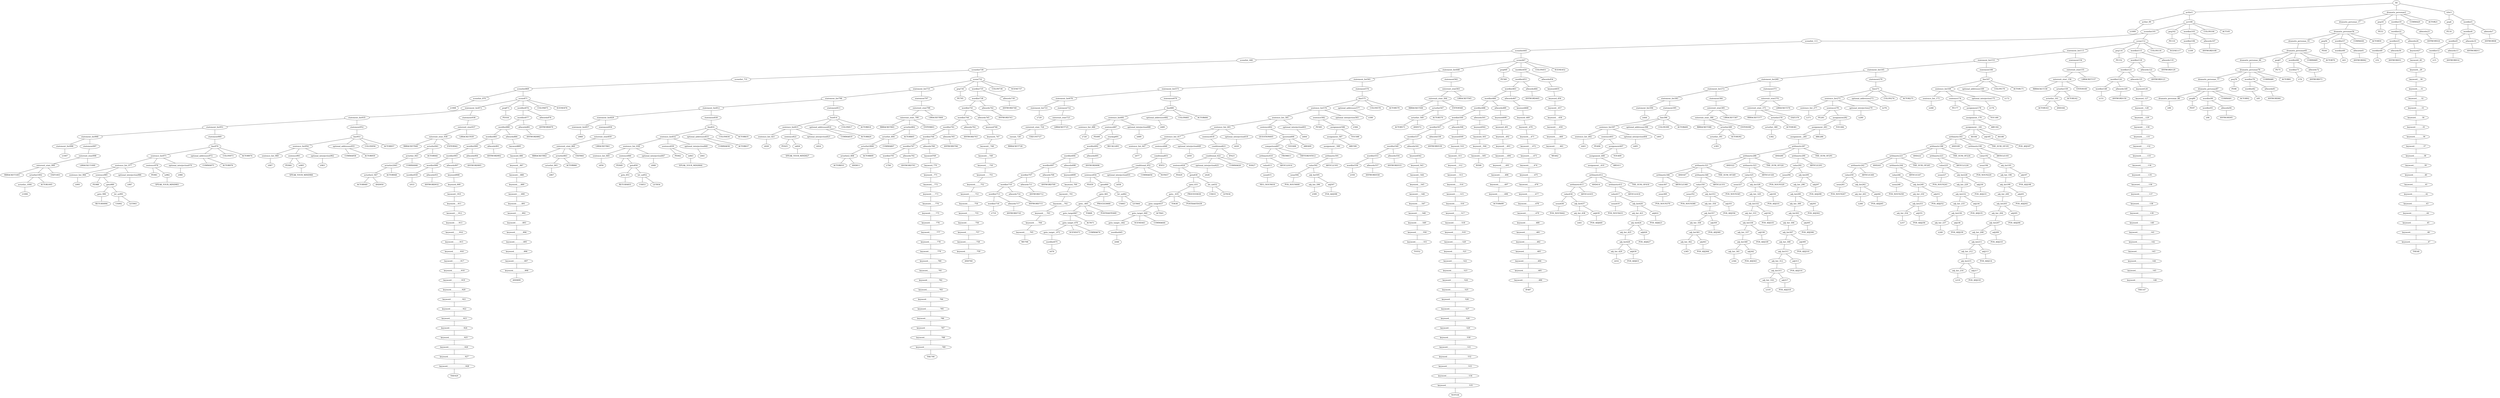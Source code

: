 strict graph {
	S0 -- actlist1
	S0 -- dramatis_personae2
	S0 -- title3

	title3 -- peq4
	title3 -- wordlist5

	wordlist5 -- wordlist6
	wordlist5 -- allwords7

	allwords7 -- ANYWORD8


	wordlist6 -- wordlist9
	wordlist6 -- allwords10

	allwords10 -- ANYWORD11


	wordlist9 -- wordlist12
	wordlist9 -- allwords13

	allwords13 -- ANYWORD14


	wordlist12 -- λ15

	peq4 -- PE16


	dramatis_personae2 -- dramatis_personae_17
	dramatis_personae2 -- peq18
	dramatis_personae2 -- wordlist19
	dramatis_personae2 -- COMMA20
	dramatis_personae2 -- ACTOR21



	wordlist19 -- wordlist22
	wordlist19 -- allwords23

	allwords23 -- ANYWORD24


	wordlist22 -- wordlist25
	wordlist22 -- allwords26

	allwords26 -- keyword27

	keyword27 -- keyword_28

	keyword_28 -- keyword__29

	keyword__29 -- keyword___30

	keyword___30 -- keyword____31

	keyword____31 -- keyword_____32

	keyword_____32 -- keyword______33

	keyword______33 -- keyword_______34

	keyword_______34 -- keyword________35

	keyword________35 -- keyword_________36

	keyword_________36 -- keyword__________37

	keyword__________37 -- keyword___________38

	keyword___________38 -- keyword____________39

	keyword____________39 -- keyword_____________40

	keyword_____________40 -- keyword______________41

	keyword______________41 -- keyword_______________42

	keyword_______________42 -- keyword________________43

	keyword________________43 -- keyword_________________44

	keyword_________________44 -- keyword__________________45

	keyword__________________45 -- keyword___________________46

	keyword___________________46 -- keyword____________________47

	keyword____________________47 -- THE48


	wordlist25 -- wordlist49
	wordlist25 -- allwords50

	allwords50 -- ANYWORD51


	wordlist49 -- λ52

	peq18 -- PE53


	dramatis_personae_17 -- dramatis_personae54

	dramatis_personae54 -- dramatis_personae_55
	dramatis_personae54 -- peq56
	dramatis_personae54 -- wordlist57
	dramatis_personae54 -- COMMA58
	dramatis_personae54 -- ACTOR59



	wordlist57 -- wordlist60
	wordlist57 -- allwords61

	allwords61 -- ANYWORD62


	wordlist60 -- λ63

	peq56 -- PE64


	dramatis_personae_55 -- dramatis_personae65

	dramatis_personae65 -- dramatis_personae_66
	dramatis_personae65 -- peq67
	dramatis_personae65 -- wordlist68
	dramatis_personae65 -- COMMA69
	dramatis_personae65 -- ACTOR70



	wordlist68 -- wordlist71
	wordlist68 -- allwords72

	allwords72 -- ANYWORD73


	wordlist71 -- λ74

	peq67 -- PE75


	dramatis_personae_66 -- dramatis_personae76

	dramatis_personae76 -- dramatis_personae_77
	dramatis_personae76 -- peq78
	dramatis_personae76 -- wordlist79
	dramatis_personae76 -- COMMA80
	dramatis_personae76 -- ACTOR81



	wordlist79 -- wordlist82
	wordlist79 -- allwords83

	allwords83 -- ANYWORD84


	wordlist82 -- λ85

	peq78 -- PE86


	dramatis_personae_77 -- dramatis_personae87

	dramatis_personae87 -- dramatis_personae_88
	dramatis_personae87 -- peq89
	dramatis_personae87 -- wordlist90
	dramatis_personae87 -- COMMA91
	dramatis_personae87 -- ACTOR92



	wordlist90 -- wordlist93
	wordlist90 -- allwords94

	allwords94 -- ANYWORD95


	wordlist93 -- λ96

	peq89 -- PE97


	dramatis_personae_88 -- λ98

	actlist1 -- actlist_99
	actlist1 -- act100

	act100 -- scenelist101
	act100 -- peq102
	act100 -- wordlist103
	act100 -- COLON104
	act100 -- ACT105



	wordlist103 -- wordlist106
	wordlist103 -- allwords107

	allwords107 -- ANYWORD108


	wordlist106 -- λ109

	peq102 -- PE110


	scenelist101 -- scenelist_111
	scenelist101 -- scene112

	scene112 -- statement_list113
	scene112 -- peq114
	scene112 -- wordlist115
	scene112 -- COLON116
	scene112 -- SCENE117



	wordlist115 -- wordlist118
	wordlist115 -- allwords119

	allwords119 -- ANYWORD120


	wordlist118 -- wordlist121
	wordlist118 -- allwords122

	allwords122 -- ANYWORD123


	wordlist121 -- wordlist124
	wordlist121 -- allwords125

	allwords125 -- keyword126

	keyword126 -- keyword_127

	keyword_127 -- keyword__128

	keyword__128 -- keyword___129

	keyword___129 -- keyword____130

	keyword____130 -- keyword_____131

	keyword_____131 -- keyword______132

	keyword______132 -- keyword_______133

	keyword_______133 -- keyword________134

	keyword________134 -- keyword_________135

	keyword_________135 -- keyword__________136

	keyword__________136 -- keyword___________137

	keyword___________137 -- keyword____________138

	keyword____________138 -- keyword_____________139

	keyword_____________139 -- keyword______________140

	keyword______________140 -- keyword_______________141

	keyword_______________141 -- keyword________________142

	keyword________________142 -- keyword_________________143

	keyword_________________143 -- keyword__________________144

	keyword__________________144 -- keyword___________________145

	keyword___________________145 -- keyword____________________146

	keyword____________________146 -- THE147


	wordlist124 -- wordlist148
	wordlist124 -- allwords149

	allwords149 -- ANYWORD150


	wordlist148 -- λ151

	peq114 -- PE152


	statement_list113 -- statement_list153
	statement_list113 -- statement154

	statement154 -- enterexit_stmt155

	enterexit_stmt155 -- enterexit_stmt_156
	enterexit_stmt155 -- LBRACKET157


	enterexit_stmt_156 -- RBRACKET158
	enterexit_stmt_156 -- actorlist159
	enterexit_stmt_156 -- ENTER160


	actorlist159 -- actorlist_161
	actorlist159 -- ACTOR162


	actorlist_161 -- ACTOR163
	actorlist_161 -- AND164




	statement_list153 -- statement_list165
	statement_list153 -- statement166

	statement166 -- line167

	line167 -- sentence_list168
	line167 -- optional_addressee169
	line167 -- COLON170
	line167 -- ACTOR171



	optional_addressee169 -- λ172

	sentence_list168 -- sentence_list_173
	sentence_list168 -- sentence174
	sentence_list168 -- optional_interjection175

	optional_interjection175 -- λ176

	sentence174 -- PE177
	sentence174 -- assignment178

	assignment178 -- assignment_179
	assignment178 -- YOU180


	assignment_179 -- assignment__181
	assignment_179 -- ARE182


	assignment__181 -- arithmetic183
	assignment__181 -- AS184
	assignment__181 -- adj185
	assignment__181 -- AS186


	adj185 -- POS_ADJ187



	arithmetic183 -- arithmetic188
	arithmetic183 -- AND189
	arithmetic183 -- arithmetic190
	arithmetic183 -- THE_SUM_OF191


	arithmetic190 -- value192
	arithmetic190 -- ARTICLE193


	value192 -- noun194
	value192 -- adj_list195

	adj_list195 -- adj_list_196
	adj_list195 -- adj197

	adj197 -- POS_ADJ198


	adj_list_196 -- adj_list199

	adj_list199 -- adj_list_200
	adj_list199 -- adj201

	adj201 -- POS_ADJ202


	adj_list_200 -- adj_list203

	adj_list203 -- adj_list_204
	adj_list203 -- adj205

	adj205 -- POS_ADJ206


	adj_list_204 -- adj_list207

	adj_list207 -- adj_list_208
	adj_list207 -- adj209

	adj209 -- POS_ADJ210


	adj_list_208 -- adj_list211

	adj_list211 -- adj_list_212
	adj_list211 -- adj213

	adj213 -- POS_ADJ214


	adj_list_212 -- adj_list215

	adj_list215 -- adj_list_216
	adj_list215 -- adj217

	adj217 -- POS_ADJ218


	adj_list_216 -- λ219

	noun194 -- POS_NOUN220



	arithmetic188 -- arithmetic221
	arithmetic188 -- AND222
	arithmetic188 -- arithmetic223
	arithmetic188 -- THE_SUM_OF224


	arithmetic223 -- value225
	arithmetic223 -- ARTICLE226


	value225 -- noun227
	value225 -- adj_list228

	adj_list228 -- adj_list_229
	adj_list228 -- adj230

	adj230 -- POS_ADJ231


	adj_list_229 -- adj_list232

	adj_list232 -- adj_list_233
	adj_list232 -- adj234

	adj234 -- POS_ADJ235


	adj_list_233 -- adj_list236

	adj_list236 -- adj_list_237
	adj_list236 -- adj238

	adj238 -- POS_ADJ239


	adj_list_237 -- λ240

	noun227 -- POS_NOUN241



	arithmetic221 -- arithmetic242
	arithmetic221 -- AND243
	arithmetic221 -- arithmetic244
	arithmetic221 -- THE_SUM_OF245


	arithmetic244 -- value246
	arithmetic244 -- ARTICLE247


	value246 -- noun248
	value246 -- adj_list249

	adj_list249 -- adj_list_250
	adj_list249 -- adj251

	adj251 -- POS_ADJ252


	adj_list_250 -- adj_list253

	adj_list253 -- adj_list_254
	adj_list253 -- adj255

	adj255 -- POS_ADJ256


	adj_list_254 -- λ257

	noun248 -- POS_NOUN258



	arithmetic242 -- value259
	arithmetic242 -- ARTICLE260


	value259 -- noun261
	value259 -- adj_list262

	adj_list262 -- adj_list_263
	adj_list262 -- adj264

	adj264 -- POS_ADJ265


	adj_list_263 -- λ266

	noun261 -- POS_NOUN267



	sentence_list_173 -- λ268

	statement_list165 -- statement_list269
	statement_list165 -- statement270

	statement270 -- line271

	line271 -- sentence_list272
	line271 -- optional_addressee273
	line271 -- COLON274
	line271 -- ACTOR275



	optional_addressee273 -- λ276

	sentence_list272 -- sentence_list_277
	sentence_list272 -- sentence278
	sentence_list272 -- optional_interjection279

	optional_interjection279 -- λ280

	sentence278 -- PE281
	sentence278 -- assignment282

	assignment282 -- assignment_283
	assignment282 -- YOU284


	assignment_283 -- assignment__285
	assignment_283 -- ARE286


	assignment__285 -- arithmetic287

	arithmetic287 -- arithmetic288
	arithmetic287 -- AND289
	arithmetic287 -- arithmetic290
	arithmetic287 -- THE_SUM_OF291


	arithmetic290 -- value292
	arithmetic290 -- ARTICLE293


	value292 -- noun294
	value292 -- adj_list295

	adj_list295 -- adj_list_296
	adj_list295 -- adj297

	adj297 -- POS_ADJ298


	adj_list_296 -- adj_list299

	adj_list299 -- adj_list_300
	adj_list299 -- adj301

	adj301 -- POS_ADJ302


	adj_list_300 -- adj_list303

	adj_list303 -- adj_list_304
	adj_list303 -- adj305

	adj305 -- POS_ADJ306


	adj_list_304 -- adj_list307

	adj_list307 -- adj_list_308
	adj_list307 -- adj309

	adj309 -- POS_ADJ310


	adj_list_308 -- adj_list311

	adj_list311 -- adj_list_312
	adj_list311 -- adj313

	adj313 -- POS_ADJ314


	adj_list_312 -- adj_list315

	adj_list315 -- adj_list_316
	adj_list315 -- adj317

	adj317 -- POS_ADJ318


	adj_list_316 -- λ319

	noun294 -- POS_NOUN320



	arithmetic288 -- arithmetic321
	arithmetic288 -- AND322
	arithmetic288 -- arithmetic323
	arithmetic288 -- THE_SUM_OF324


	arithmetic323 -- value325
	arithmetic323 -- ARTICLE326


	value325 -- noun327
	value325 -- adj_list328

	adj_list328 -- adj_list_329
	adj_list328 -- adj330

	adj330 -- POS_ADJ331


	adj_list_329 -- adj_list332

	adj_list332 -- adj_list_333
	adj_list332 -- adj334

	adj334 -- POS_ADJ335


	adj_list_333 -- adj_list336

	adj_list336 -- adj_list_337
	adj_list336 -- adj338

	adj338 -- POS_ADJ339


	adj_list_337 -- adj_list340

	adj_list340 -- adj_list_341
	adj_list340 -- adj342

	adj342 -- POS_ADJ343


	adj_list_341 -- λ344

	noun327 -- POS_NOUN345



	arithmetic321 -- arithmetic346
	arithmetic321 -- AND347
	arithmetic321 -- arithmetic348
	arithmetic321 -- THE_SUM_OF349


	arithmetic348 -- value350
	arithmetic348 -- ARTICLE351


	value350 -- noun352
	value350 -- adj_list353

	adj_list353 -- adj_list_354
	adj_list353 -- adj355

	adj355 -- POS_ADJ356


	adj_list_354 -- adj_list357

	adj_list357 -- adj_list_358
	adj_list357 -- adj359

	adj359 -- POS_ADJ360


	adj_list_358 -- adj_list361

	adj_list361 -- adj_list_362
	adj_list361 -- adj363

	adj363 -- POS_ADJ364


	adj_list_362 -- λ365

	noun352 -- POS_NOUN366



	arithmetic346 -- value367
	arithmetic346 -- ARTICLE368


	value367 -- noun369

	noun369 -- POS_NOUN370



	sentence_list_277 -- λ371

	statement_list269 -- statement_list372
	statement_list269 -- statement373

	statement373 -- enterexit_stmt374

	enterexit_stmt374 -- enterexit_stmt_375
	enterexit_stmt374 -- LBRACKET376


	enterexit_stmt_375 -- RBRACKET377
	enterexit_stmt_375 -- actorlist378
	enterexit_stmt_375 -- EXIT379


	actorlist378 -- actorlist_380
	actorlist378 -- ACTOR381


	actorlist_380 -- λ382


	statement_list372 -- statement_list383
	statement_list372 -- statement384

	statement384 -- enterexit_stmt385

	enterexit_stmt385 -- enterexit_stmt_386
	enterexit_stmt385 -- LBRACKET387


	enterexit_stmt_386 -- RBRACKET388
	enterexit_stmt_386 -- actorlist389
	enterexit_stmt_386 -- ENTER390


	actorlist389 -- actorlist_391
	actorlist389 -- ACTOR392


	actorlist_391 -- λ393


	statement_list383 -- statement_list394
	statement_list383 -- statement395

	statement395 -- line396

	line396 -- sentence_list397
	line396 -- optional_addressee398
	line396 -- COLON399
	line396 -- ACTOR400



	optional_addressee398 -- λ401

	sentence_list397 -- sentence_list_402
	sentence_list397 -- sentence403
	sentence_list397 -- optional_interjection404

	optional_interjection404 -- λ405

	sentence403 -- PE406
	sentence403 -- assignment407

	assignment407 -- assignment_408
	assignment407 -- YOU409


	assignment_408 -- assignment__410
	assignment_408 -- ARE411


	assignment__410 -- arithmetic412

	arithmetic412 -- arithmetic413
	arithmetic412 -- AND414
	arithmetic412 -- arithmetic415
	arithmetic412 -- THE_SUM_OF416


	arithmetic415 -- value417
	arithmetic415 -- ARTICLE418


	value417 -- noun419
	value417 -- adj_list420

	adj_list420 -- adj_list_421
	adj_list420 -- adj422

	adj422 -- POS_ADJ423


	adj_list_421 -- adj_list424

	adj_list424 -- adj_list_425
	adj_list424 -- adj426

	adj426 -- POS_ADJ427


	adj_list_425 -- adj_list428

	adj_list428 -- adj_list_429
	adj_list428 -- adj430

	adj430 -- POS_ADJ431


	adj_list_429 -- λ432

	noun419 -- POS_NOUN433



	arithmetic413 -- value434
	arithmetic413 -- ARTICLE435


	value434 -- noun436
	value434 -- adj_list437

	adj_list437 -- adj_list_438
	adj_list437 -- adj439

	adj439 -- POS_ADJ440


	adj_list_438 -- λ441

	noun436 -- POS_NOUN442



	sentence_list_402 -- λ443

	statement_list394 -- λ444

	scenelist_111 -- scenelist445

	scenelist445 -- scenelist_446
	scenelist445 -- scene447

	scene447 -- statement_list448
	scene447 -- peq449
	scene447 -- wordlist450
	scene447 -- COLON451
	scene447 -- SCENE452



	wordlist450 -- wordlist453
	wordlist450 -- allwords454

	allwords454 -- keyword455

	keyword455 -- keyword_456

	keyword_456 -- keyword__457

	keyword__457 -- keyword___458

	keyword___458 -- keyword____459

	keyword____459 -- keyword_____460

	keyword_____460 -- keyword______461

	keyword______461 -- WE462


	wordlist453 -- wordlist463
	wordlist453 -- allwords464

	allwords464 -- ANYWORD465


	wordlist463 -- wordlist466
	wordlist463 -- allwords467

	allwords467 -- keyword468

	keyword468 -- keyword_469

	keyword_469 -- keyword__470

	keyword__470 -- keyword___471

	keyword___471 -- keyword____472

	keyword____472 -- keyword_____473

	keyword_____473 -- keyword______474

	keyword______474 -- keyword_______475

	keyword_______475 -- keyword________476

	keyword________476 -- keyword_________477

	keyword_________477 -- keyword__________478

	keyword__________478 -- keyword___________479

	keyword___________479 -- keyword____________480

	keyword____________480 -- keyword_____________481

	keyword_____________481 -- keyword______________482

	keyword______________482 -- keyword_______________483

	keyword_______________483 -- keyword________________484

	keyword________________484 -- keyword_________________485

	keyword_________________485 -- keyword__________________486

	keyword__________________486 -- IF487


	wordlist466 -- wordlist488
	wordlist466 -- allwords489

	allwords489 -- keyword490

	keyword490 -- keyword_491

	keyword_491 -- keyword__492

	keyword__492 -- keyword___493

	keyword___493 -- keyword____494

	keyword____494 -- keyword_____495

	keyword_____495 -- keyword______496

	keyword______496 -- keyword_______497

	keyword_______497 -- keyword________498

	keyword________498 -- ACTOR499


	wordlist488 -- wordlist500
	wordlist488 -- allwords501

	allwords501 -- keyword502

	keyword502 -- keyword_503

	keyword_503 -- keyword__504

	keyword__504 -- keyword___505

	keyword___505 -- IS506


	wordlist500 -- wordlist507
	wordlist500 -- allwords508

	allwords508 -- keyword509

	keyword509 -- keyword_510

	keyword_510 -- keyword__511

	keyword__511 -- keyword___512

	keyword___512 -- keyword____513

	keyword____513 -- keyword_____514

	keyword_____514 -- keyword______515

	keyword______515 -- keyword_______516

	keyword_______516 -- keyword________517

	keyword________517 -- keyword_________518

	keyword_________518 -- keyword__________519

	keyword__________519 -- keyword___________520

	keyword___________520 -- keyword____________521

	keyword____________521 -- keyword_____________522

	keyword_____________522 -- keyword______________523

	keyword______________523 -- keyword_______________524

	keyword_______________524 -- keyword________________525

	keyword________________525 -- keyword_________________526

	keyword_________________526 -- keyword__________________527

	keyword__________________527 -- keyword___________________528

	keyword___________________528 -- keyword____________________529

	keyword____________________529 -- keyword_____________________530

	keyword_____________________530 -- keyword______________________531

	keyword______________________531 -- keyword_______________________532

	keyword_______________________532 -- keyword________________________533

	keyword________________________533 -- keyword_________________________534

	keyword_________________________534 -- keyword__________________________535

	keyword__________________________535 -- NOT536


	wordlist507 -- wordlist537
	wordlist507 -- allwords538

	allwords538 -- ANYWORD539


	wordlist537 -- wordlist540
	wordlist537 -- allwords541

	allwords541 -- keyword542

	keyword542 -- keyword_543

	keyword_543 -- keyword__544

	keyword__544 -- keyword___545

	keyword___545 -- keyword____546

	keyword____546 -- keyword_____547

	keyword_____547 -- keyword______548

	keyword______548 -- keyword_______549

	keyword_______549 -- keyword________550

	keyword________550 -- keyword_________551

	keyword_________551 -- TO552


	wordlist540 -- wordlist553
	wordlist540 -- allwords554

	allwords554 -- ANYWORD555


	wordlist553 -- wordlist556
	wordlist553 -- allwords557

	allwords557 -- ANYWORD558


	wordlist556 -- λ559

	peq449 -- PE560


	statement_list448 -- statement_list561
	statement_list448 -- statement562

	statement562 -- enterexit_stmt563

	enterexit_stmt563 -- enterexit_stmt_564
	enterexit_stmt563 -- LBRACKET565


	enterexit_stmt_564 -- RBRACKET566
	enterexit_stmt_564 -- actorlist567
	enterexit_stmt_564 -- ENTER568


	actorlist567 -- actorlist_569
	actorlist567 -- ACTOR570


	actorlist_569 -- ACTOR571
	actorlist_569 -- AND572




	statement_list561 -- statement_list573
	statement_list561 -- statement574

	statement574 -- line575

	line575 -- sentence_list576
	line575 -- optional_addressee577
	line575 -- COLON578
	line575 -- ACTOR579



	optional_addressee577 -- λ580

	sentence_list576 -- sentence_list_581
	sentence_list576 -- sentence582
	sentence_list576 -- optional_interjection583

	optional_interjection583 -- λ584

	sentence582 -- PE585
	sentence582 -- assignment586

	assignment586 -- assignment_587
	assignment586 -- YOU588


	assignment_587 -- assignment__589
	assignment_587 -- ARE590


	assignment__589 -- arithmetic591

	arithmetic591 -- value592
	arithmetic591 -- ARTICLE593


	value592 -- noun594
	value592 -- adj_list595

	adj_list595 -- adj_list_596
	adj_list595 -- adj597

	adj597 -- POS_ADJ598


	adj_list_596 -- λ599

	noun594 -- POS_NOUN600



	sentence_list_581 -- sentence_list_601
	sentence_list_581 -- sentence602
	sentence_list_581 -- optional_interjection603

	optional_interjection603 -- λ604

	sentence602 -- QUESTION605
	sentence602 -- question606

	question606 -- comparison607
	question606 -- YOU608
	question606 -- ARE609



	comparison607 -- arithmetic610
	comparison607 -- FROM611
	comparison607 -- DIFFERENT612



	arithmetic610 -- value613
	arithmetic610 -- ARTICLE614


	value613 -- noun615

	noun615 -- NEG_NOUN616



	sentence_list_601 -- sentence_list_617
	sentence_list_601 -- sentence618
	sentence_list_601 -- optional_interjection619

	optional_interjection619 -- λ620

	sentence618 -- conditional621

	conditional621 -- conditional_622
	conditional621 -- IF623


	conditional_622 -- sentence624
	conditional_622 -- optional_interjection625
	conditional_622 -- COMMA626
	conditional_622 -- SO627



	optional_interjection625 -- λ628

	sentence624 -- PE629
	sentence624 -- goto630

	goto630 -- goto_631
	goto630 -- let_us632

	let_us632 -- US633
	let_us632 -- LET634



	goto_631 -- goto__635
	goto_631 -- PROCEED636


	goto__635 -- goto_target637
	goto__635 -- TO638
	goto__635 -- POSTHASTE639



	goto_target637 -- goto_target_640
	goto_target637 -- ACT641


	goto_target_640 -- goto_target__642
	goto_target_640 -- SCENE643
	goto_target_640 -- COMMA644



	goto_target__642 -- wordlist645

	wordlist645 -- λ646


	sentence_list_617 -- sentence_list_647
	sentence_list_617 -- sentence648
	sentence_list_617 -- optional_interjection649

	optional_interjection649 -- λ650

	sentence648 -- conditional651

	conditional651 -- conditional_652
	conditional651 -- IF653


	conditional_652 -- sentence654
	conditional_652 -- optional_interjection655
	conditional_652 -- COMMA656
	conditional_652 -- NOT657



	optional_interjection655 -- λ658

	sentence654 -- PE659
	sentence654 -- goto660

	goto660 -- goto_661
	goto660 -- let_us662

	let_us662 -- US663
	let_us662 -- LET664



	goto_661 -- goto__665
	goto_661 -- PROCEED666


	goto__665 -- goto_target667
	goto__665 -- TO668
	goto__665 -- POSTHASTE669



	goto_target667 -- goto_target_670
	goto_target667 -- ACT671


	goto_target_670 -- goto_target__672
	goto_target_670 -- SCENE673
	goto_target_670 -- COMMA674



	goto_target__672 -- wordlist675

	wordlist675 -- λ676


	sentence_list_647 -- λ677

	statement_list573 -- statement_list678
	statement_list573 -- statement679

	statement679 -- line680

	line680 -- sentence_list681
	line680 -- optional_addressee682
	line680 -- COLON683
	line680 -- ACTOR684



	optional_addressee682 -- λ685

	sentence_list681 -- sentence_list_686
	sentence_list681 -- sentence687
	sentence_list681 -- optional_interjection688

	optional_interjection688 -- λ689

	sentence687 -- PE690
	sentence687 -- stackop691

	stackop691 -- wordlist692
	stackop691 -- RECALL693


	wordlist692 -- wordlist694
	wordlist692 -- allwords695

	allwords695 -- ANYWORD696


	wordlist694 -- wordlist697
	wordlist694 -- allwords698

	allwords698 -- keyword699

	keyword699 -- keyword_700

	keyword_700 -- keyword__701

	keyword__701 -- keyword___702

	keyword___702 -- keyword____703

	keyword____703 -- keyword_____704

	keyword_____704 -- keyword______705

	keyword______705 -- WE706


	wordlist697 -- wordlist707
	wordlist697 -- allwords708

	allwords708 -- ANYWORD709


	wordlist707 -- wordlist710
	wordlist707 -- allwords711

	allwords711 -- ANYWORD712


	wordlist710 -- wordlist713
	wordlist710 -- allwords714

	allwords714 -- ANYWORD715


	wordlist713 -- wordlist716
	wordlist713 -- allwords717

	allwords717 -- ANYWORD718


	wordlist716 -- λ719


	sentence_list_686 -- λ720

	statement_list678 -- statement_list721
	statement_list678 -- statement722

	statement722 -- enterexit_stmt723

	enterexit_stmt723 -- enterexit_stmt_724
	enterexit_stmt723 -- LBRACKET725


	enterexit_stmt_724 -- exeunt_726
	enterexit_stmt_724 -- EXEUNT727


	exeunt_726 -- RBRACKET728


	statement_list721 -- λ729

	scenelist_446 -- scenelist730

	scenelist730 -- scenelist_731
	scenelist730 -- scene732

	scene732 -- statement_list733
	scene732 -- peq734
	scene732 -- wordlist735
	scene732 -- COLON736
	scene732 -- SCENE737



	wordlist735 -- wordlist738
	wordlist735 -- allwords739

	allwords739 -- ANYWORD740


	wordlist738 -- wordlist741
	wordlist738 -- allwords742

	allwords742 -- ANYWORD743


	wordlist741 -- wordlist744
	wordlist741 -- allwords745

	allwords745 -- keyword746

	keyword746 -- keyword_747

	keyword_747 -- keyword__748

	keyword__748 -- keyword___749

	keyword___749 -- keyword____750

	keyword____750 -- keyword_____751

	keyword_____751 -- keyword______752

	keyword______752 -- keyword_______753

	keyword_______753 -- keyword________754

	keyword________754 -- keyword_________755

	keyword_________755 -- keyword__________756

	keyword__________756 -- keyword___________757

	keyword___________757 -- keyword____________758

	keyword____________758 -- keyword_____________759

	keyword_____________759 -- AND760


	wordlist744 -- wordlist761
	wordlist744 -- allwords762

	allwords762 -- ANYWORD763


	wordlist761 -- wordlist764
	wordlist761 -- allwords765

	allwords765 -- ANYWORD766


	wordlist764 -- wordlist767
	wordlist764 -- allwords768

	allwords768 -- keyword769

	keyword769 -- keyword_770

	keyword_770 -- keyword__771

	keyword__771 -- keyword___772

	keyword___772 -- keyword____773

	keyword____773 -- keyword_____774

	keyword_____774 -- keyword______775

	keyword______775 -- keyword_______776

	keyword_______776 -- keyword________777

	keyword________777 -- keyword_________778

	keyword_________778 -- keyword__________779

	keyword__________779 -- keyword___________780

	keyword___________780 -- keyword____________781

	keyword____________781 -- keyword_____________782

	keyword_____________782 -- keyword______________783

	keyword______________783 -- keyword_______________784

	keyword_______________784 -- keyword________________785

	keyword________________785 -- keyword_________________786

	keyword_________________786 -- keyword__________________787

	keyword__________________787 -- keyword___________________788

	keyword___________________788 -- keyword____________________789

	keyword____________________789 -- THE790


	wordlist767 -- wordlist791
	wordlist767 -- allwords792

	allwords792 -- ANYWORD793


	wordlist791 -- λ794

	peq734 -- PE795


	statement_list733 -- statement_list796
	statement_list733 -- statement797

	statement797 -- enterexit_stmt798

	enterexit_stmt798 -- enterexit_stmt_799
	enterexit_stmt798 -- LBRACKET800


	enterexit_stmt_799 -- RBRACKET801
	enterexit_stmt_799 -- actorlist802
	enterexit_stmt_799 -- ENTER803


	actorlist802 -- actorlist_804
	actorlist802 -- ACTOR805


	actorlist_804 -- actorlist2806
	actorlist_804 -- COMMA807


	actorlist2806 -- actorlist2_808
	actorlist2806 -- ACTOR809


	actorlist2_808 -- ACTOR810
	actorlist2_808 -- AND811




	statement_list796 -- statement_list812
	statement_list796 -- statement813

	statement813 -- line814

	line814 -- sentence_list815
	line814 -- optional_addressee816
	line814 -- COLON817
	line814 -- ACTOR818



	optional_addressee816 -- COMMA819
	optional_addressee816 -- ACTOR820



	sentence_list815 -- sentence_list_821
	sentence_list815 -- sentence822
	sentence_list815 -- optional_interjection823

	optional_interjection823 -- λ824

	sentence822 -- PE825
	sentence822 -- io826

	io826 -- SPEAK_YOUR_MIND827



	sentence_list_821 -- λ828

	statement_list812 -- statement_list829
	statement_list812 -- statement830

	statement830 -- line831

	line831 -- sentence_list832
	line831 -- optional_addressee833
	line831 -- COLON834
	line831 -- ACTOR835



	optional_addressee833 -- COMMA836
	optional_addressee833 -- ACTOR837



	sentence_list832 -- sentence_list_838
	sentence_list832 -- sentence839
	sentence_list832 -- optional_interjection840

	optional_interjection840 -- λ841

	sentence839 -- PE842
	sentence839 -- io843

	io843 -- SPEAK_YOUR_MIND844



	sentence_list_838 -- sentence_list_845
	sentence_list_838 -- sentence846
	sentence_list_838 -- optional_interjection847

	optional_interjection847 -- λ848

	sentence846 -- PE849
	sentence846 -- goto850

	goto850 -- goto_851
	goto850 -- let_us852

	let_us852 -- US853
	let_us852 -- LET854



	goto_851 -- RETURN855



	sentence_list_845 -- λ856

	statement_list829 -- statement_list857
	statement_list829 -- statement858

	statement858 -- enterexit_stmt859

	enterexit_stmt859 -- enterexit_stmt_860
	enterexit_stmt859 -- LBRACKET861


	enterexit_stmt_860 -- RBRACKET862
	enterexit_stmt_860 -- actorlist863
	enterexit_stmt_860 -- EXIT864


	actorlist863 -- actorlist_865
	actorlist863 -- ACTOR866


	actorlist_865 -- λ867


	statement_list857 -- λ868

	scenelist_731 -- scenelist869

	scenelist869 -- scenelist_870
	scenelist869 -- scene871

	scene871 -- statement_list872
	scene871 -- peq873
	scene871 -- wordlist874
	scene871 -- COLON875
	scene871 -- SCENE876



	wordlist874 -- wordlist877
	wordlist874 -- allwords878

	allwords878 -- ANYWORD879


	wordlist877 -- wordlist880
	wordlist877 -- allwords881

	allwords881 -- ANYWORD882


	wordlist880 -- wordlist883
	wordlist880 -- allwords884

	allwords884 -- keyword885

	keyword885 -- keyword_886

	keyword_886 -- keyword__887

	keyword__887 -- keyword___888

	keyword___888 -- keyword____889

	keyword____889 -- keyword_____890

	keyword_____890 -- keyword______891

	keyword______891 -- keyword_______892

	keyword_______892 -- keyword________893

	keyword________893 -- keyword_________894

	keyword_________894 -- keyword__________895

	keyword__________895 -- keyword___________896

	keyword___________896 -- keyword____________897

	keyword____________897 -- keyword_____________898

	keyword_____________898 -- AND899


	wordlist883 -- wordlist900
	wordlist883 -- allwords901

	allwords901 -- ANYWORD902


	wordlist900 -- wordlist903
	wordlist900 -- allwords904

	allwords904 -- ANYWORD905


	wordlist903 -- wordlist906
	wordlist903 -- allwords907

	allwords907 -- keyword908

	keyword908 -- keyword_909

	keyword_909 -- keyword__910

	keyword__910 -- keyword___911

	keyword___911 -- keyword____912

	keyword____912 -- keyword_____913

	keyword_____913 -- keyword______914

	keyword______914 -- keyword_______915

	keyword_______915 -- keyword________916

	keyword________916 -- keyword_________917

	keyword_________917 -- keyword__________918

	keyword__________918 -- keyword___________919

	keyword___________919 -- keyword____________920

	keyword____________920 -- keyword_____________921

	keyword_____________921 -- keyword______________922

	keyword______________922 -- keyword_______________923

	keyword_______________923 -- keyword________________924

	keyword________________924 -- keyword_________________925

	keyword_________________925 -- keyword__________________926

	keyword__________________926 -- keyword___________________927

	keyword___________________927 -- keyword____________________928

	keyword____________________928 -- THE929


	wordlist906 -- wordlist930
	wordlist906 -- allwords931

	allwords931 -- ANYWORD932


	wordlist930 -- λ933

	peq873 -- PE934


	statement_list872 -- statement_list935
	statement_list872 -- statement936

	statement936 -- enterexit_stmt937

	enterexit_stmt937 -- enterexit_stmt_938
	enterexit_stmt937 -- LBRACKET939


	enterexit_stmt_938 -- RBRACKET940
	enterexit_stmt_938 -- actorlist941
	enterexit_stmt_938 -- ENTER942


	actorlist941 -- actorlist_943
	actorlist941 -- ACTOR944


	actorlist_943 -- actorlist2945
	actorlist_943 -- COMMA946


	actorlist2945 -- actorlist2_947
	actorlist2945 -- ACTOR948


	actorlist2_947 -- ACTOR949
	actorlist2_947 -- AND950




	statement_list935 -- statement_list951
	statement_list935 -- statement952

	statement952 -- line953

	line953 -- sentence_list954
	line953 -- optional_addressee955
	line953 -- COLON956
	line953 -- ACTOR957



	optional_addressee955 -- COMMA958
	optional_addressee955 -- ACTOR959



	sentence_list954 -- sentence_list_960
	sentence_list954 -- sentence961
	sentence_list954 -- optional_interjection962

	optional_interjection962 -- λ963

	sentence961 -- PE964
	sentence961 -- io965

	io965 -- SPEAK_YOUR_MIND966



	sentence_list_960 -- λ967

	statement_list951 -- statement_list968
	statement_list951 -- statement969

	statement969 -- line970

	line970 -- sentence_list971
	line970 -- optional_addressee972
	line970 -- COLON973
	line970 -- ACTOR974



	optional_addressee972 -- COMMA975
	optional_addressee972 -- ACTOR976



	sentence_list971 -- sentence_list_977
	sentence_list971 -- sentence978
	sentence_list971 -- optional_interjection979

	optional_interjection979 -- λ980

	sentence978 -- PE981
	sentence978 -- io982

	io982 -- SPEAK_YOUR_MIND983



	sentence_list_977 -- sentence_list_984
	sentence_list_977 -- sentence985
	sentence_list_977 -- optional_interjection986

	optional_interjection986 -- λ987

	sentence985 -- PE988
	sentence985 -- goto989

	goto989 -- goto_990
	goto989 -- let_us991

	let_us991 -- US992
	let_us991 -- LET993



	goto_990 -- RETURN994



	sentence_list_984 -- λ995

	statement_list968 -- statement_list996
	statement_list968 -- statement997

	statement997 -- enterexit_stmt998

	enterexit_stmt998 -- enterexit_stmt_999
	enterexit_stmt998 -- LBRACKET1000


	enterexit_stmt_999 -- RBRACKET1001
	enterexit_stmt_999 -- actorlist1002
	enterexit_stmt_999 -- EXIT1003


	actorlist1002 -- actorlist_1004
	actorlist1002 -- ACTOR1005


	actorlist_1004 -- λ1006


	statement_list996 -- λ1007

	scenelist_870 -- λ1008

	actlist_99 -- λ1009


}